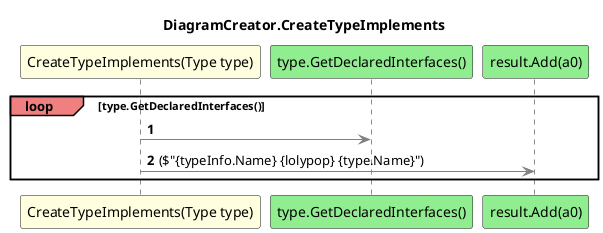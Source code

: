 @startuml DiagramCreator.CreateTypeImplements
title DiagramCreator.CreateTypeImplements
participant "CreateTypeImplements(Type type)" as CreateTypeImplements_p0 #LightYellow
participant "type.GetDeclaredInterfaces()" as type_GetDeclaredInterfaces #LightGreen
participant "result.Add(a0)" as result_Add_a0 #LightGreen
autonumber
loop#LightCoral type.GetDeclaredInterfaces()
 CreateTypeImplements_p0 -[#grey]> type_GetDeclaredInterfaces
 CreateTypeImplements_p0 -[#grey]> result_Add_a0 : ($"{typeInfo.Name} {lolypop} {type.Name}")
end
@enduml
